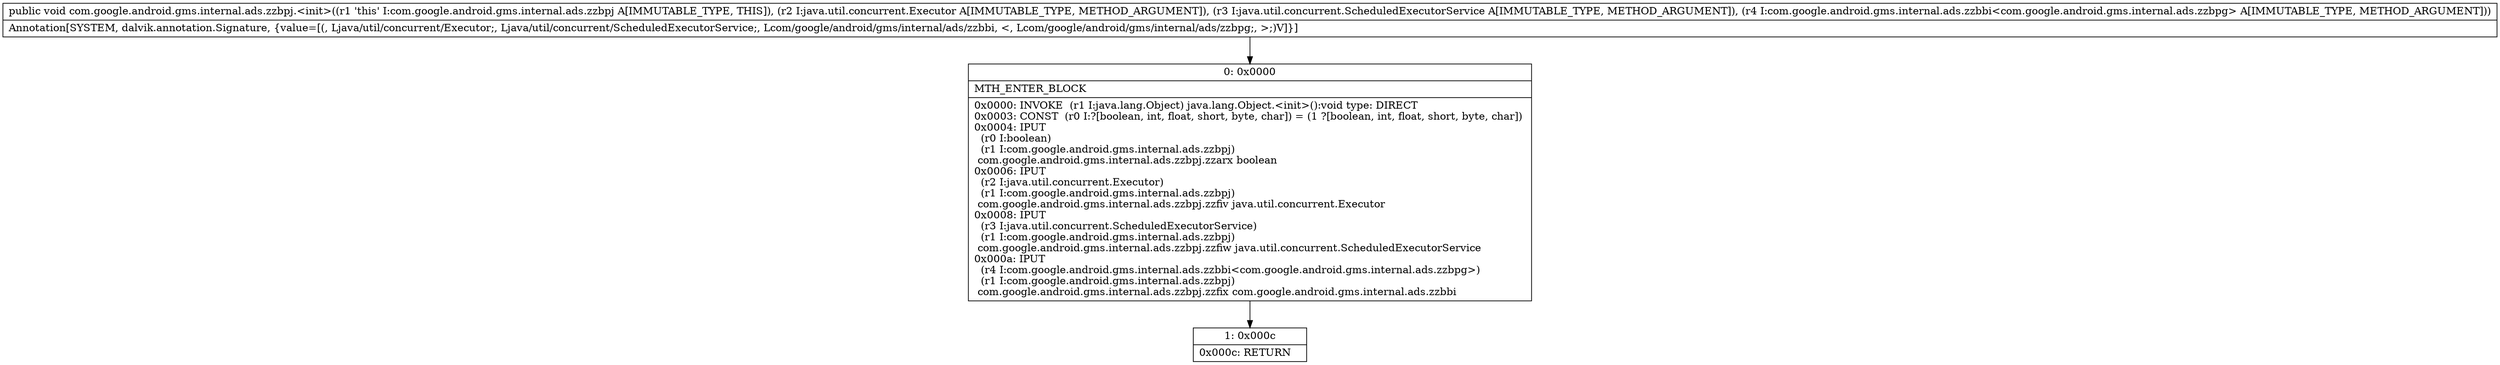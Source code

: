 digraph "CFG forcom.google.android.gms.internal.ads.zzbpj.\<init\>(Ljava\/util\/concurrent\/Executor;Ljava\/util\/concurrent\/ScheduledExecutorService;Lcom\/google\/android\/gms\/internal\/ads\/zzbbi;)V" {
Node_0 [shape=record,label="{0\:\ 0x0000|MTH_ENTER_BLOCK\l|0x0000: INVOKE  (r1 I:java.lang.Object) java.lang.Object.\<init\>():void type: DIRECT \l0x0003: CONST  (r0 I:?[boolean, int, float, short, byte, char]) = (1 ?[boolean, int, float, short, byte, char]) \l0x0004: IPUT  \l  (r0 I:boolean)\l  (r1 I:com.google.android.gms.internal.ads.zzbpj)\l com.google.android.gms.internal.ads.zzbpj.zzarx boolean \l0x0006: IPUT  \l  (r2 I:java.util.concurrent.Executor)\l  (r1 I:com.google.android.gms.internal.ads.zzbpj)\l com.google.android.gms.internal.ads.zzbpj.zzfiv java.util.concurrent.Executor \l0x0008: IPUT  \l  (r3 I:java.util.concurrent.ScheduledExecutorService)\l  (r1 I:com.google.android.gms.internal.ads.zzbpj)\l com.google.android.gms.internal.ads.zzbpj.zzfiw java.util.concurrent.ScheduledExecutorService \l0x000a: IPUT  \l  (r4 I:com.google.android.gms.internal.ads.zzbbi\<com.google.android.gms.internal.ads.zzbpg\>)\l  (r1 I:com.google.android.gms.internal.ads.zzbpj)\l com.google.android.gms.internal.ads.zzbpj.zzfix com.google.android.gms.internal.ads.zzbbi \l}"];
Node_1 [shape=record,label="{1\:\ 0x000c|0x000c: RETURN   \l}"];
MethodNode[shape=record,label="{public void com.google.android.gms.internal.ads.zzbpj.\<init\>((r1 'this' I:com.google.android.gms.internal.ads.zzbpj A[IMMUTABLE_TYPE, THIS]), (r2 I:java.util.concurrent.Executor A[IMMUTABLE_TYPE, METHOD_ARGUMENT]), (r3 I:java.util.concurrent.ScheduledExecutorService A[IMMUTABLE_TYPE, METHOD_ARGUMENT]), (r4 I:com.google.android.gms.internal.ads.zzbbi\<com.google.android.gms.internal.ads.zzbpg\> A[IMMUTABLE_TYPE, METHOD_ARGUMENT]))  | Annotation[SYSTEM, dalvik.annotation.Signature, \{value=[(, Ljava\/util\/concurrent\/Executor;, Ljava\/util\/concurrent\/ScheduledExecutorService;, Lcom\/google\/android\/gms\/internal\/ads\/zzbbi, \<, Lcom\/google\/android\/gms\/internal\/ads\/zzbpg;, \>;)V]\}]\l}"];
MethodNode -> Node_0;
Node_0 -> Node_1;
}

